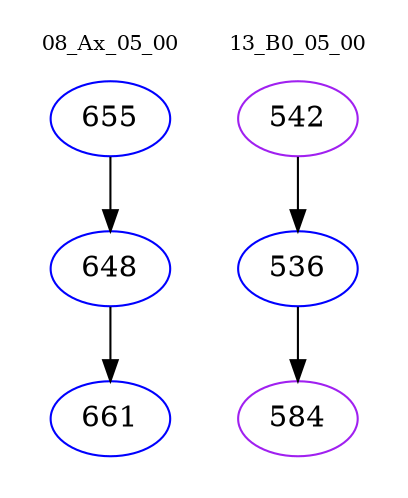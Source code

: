 digraph{
subgraph cluster_0 {
color = white
label = "08_Ax_05_00";
fontsize=10;
T0_655 [label="655", color="blue"]
T0_655 -> T0_648 [color="black"]
T0_648 [label="648", color="blue"]
T0_648 -> T0_661 [color="black"]
T0_661 [label="661", color="blue"]
}
subgraph cluster_1 {
color = white
label = "13_B0_05_00";
fontsize=10;
T1_542 [label="542", color="purple"]
T1_542 -> T1_536 [color="black"]
T1_536 [label="536", color="blue"]
T1_536 -> T1_584 [color="black"]
T1_584 [label="584", color="purple"]
}
}
